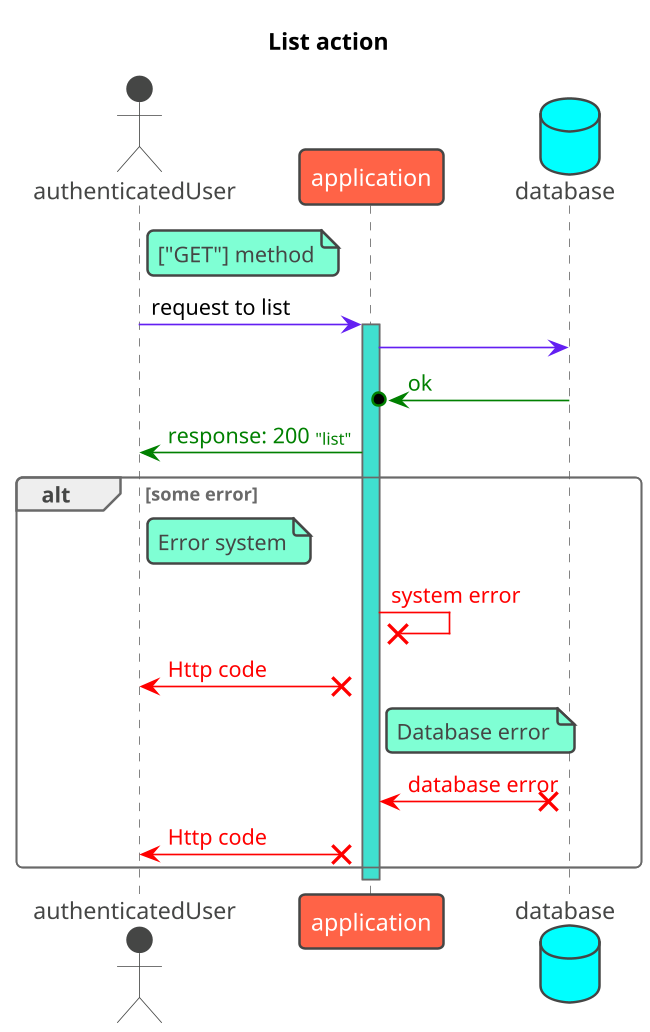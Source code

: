 @startuml
!theme vibrant
scale 650 width
TITLE "List action"

skinparam class {
    ArrowColor #631FF2
    BorderColor #DB2790
}

actor authenticatedUser as u
participant  application as a
database database as d

note right of u: ["GET"] method
u -> a: request to list
activate a #turquoise
a -> d
d -[#green]>o a: <font color=green>ok
a -[#green]> u: <font color=green>response: 200 <size 10>"list"
alt some error

note right of u: Error system
a -[#red]>x a: <font color=red>system error
a x-[#red]> u: <font color=red>Http code

note right of a: Database error
d x-[#red]> a: <font color=red>database error
a x-[#red]> u: <font color=red>Http code
end
deactivate a
@enduml